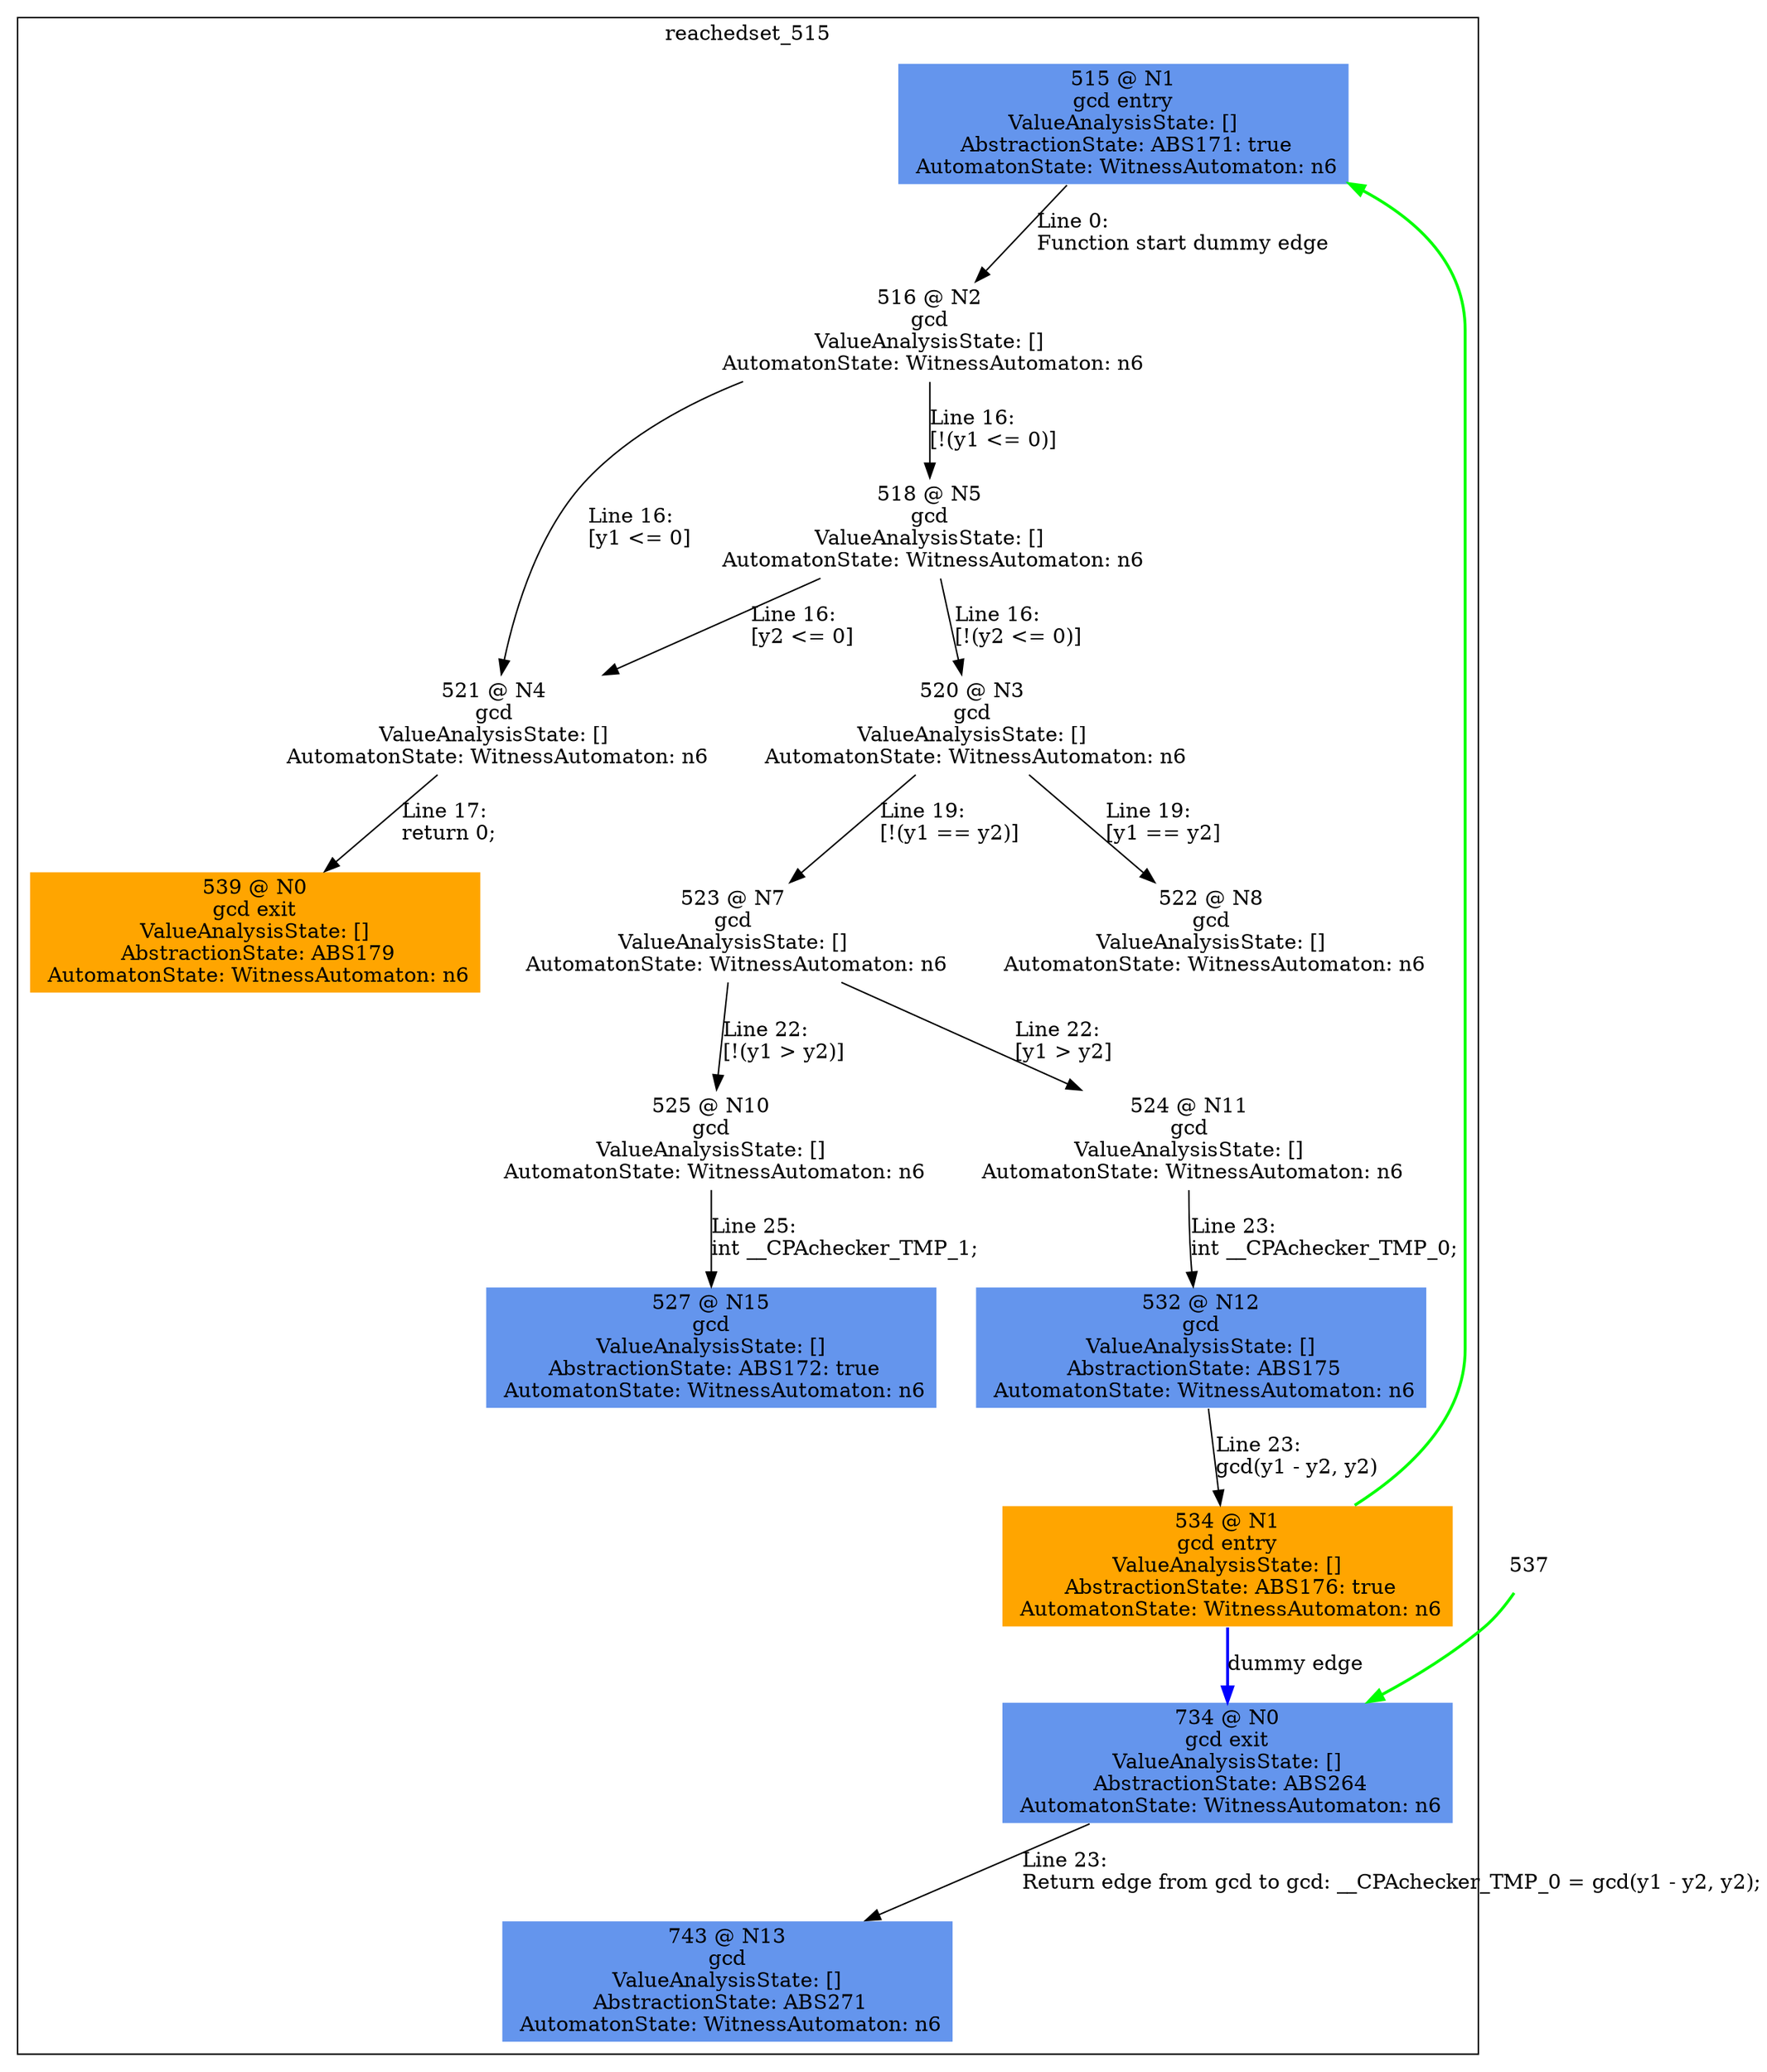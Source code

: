 digraph ARG {
node [style="filled" shape="box" color="white"]
subgraph cluster_515 {
label="reachedset_515"
515 [fillcolor="cornflowerblue" label="515 @ N1\ngcd entry\nValueAnalysisState: []\n AbstractionState: ABS171: true\n AutomatonState: WitnessAutomaton: n6\n" id="515"]
516 [label="516 @ N2\ngcd\nValueAnalysisState: []\n AutomatonState: WitnessAutomaton: n6\n" id="516"]
521 [label="521 @ N4\ngcd\nValueAnalysisState: []\n AutomatonState: WitnessAutomaton: n6\n" id="521"]
539 [fillcolor="orange" label="539 @ N0\ngcd exit\nValueAnalysisState: []\n AbstractionState: ABS179\n AutomatonState: WitnessAutomaton: n6\n" id="539"]
518 [label="518 @ N5\ngcd\nValueAnalysisState: []\n AutomatonState: WitnessAutomaton: n6\n" id="518"]
520 [label="520 @ N3\ngcd\nValueAnalysisState: []\n AutomatonState: WitnessAutomaton: n6\n" id="520"]
523 [label="523 @ N7\ngcd\nValueAnalysisState: []\n AutomatonState: WitnessAutomaton: n6\n" id="523"]
525 [label="525 @ N10\ngcd\nValueAnalysisState: []\n AutomatonState: WitnessAutomaton: n6\n" id="525"]
527 [fillcolor="cornflowerblue" label="527 @ N15\ngcd\nValueAnalysisState: []\n AbstractionState: ABS172: true\n AutomatonState: WitnessAutomaton: n6\n" id="527"]
524 [label="524 @ N11\ngcd\nValueAnalysisState: []\n AutomatonState: WitnessAutomaton: n6\n" id="524"]
532 [fillcolor="cornflowerblue" label="532 @ N12\ngcd\nValueAnalysisState: []\n AbstractionState: ABS175\n AutomatonState: WitnessAutomaton: n6\n" id="532"]
534 [fillcolor="orange" label="534 @ N1\ngcd entry\nValueAnalysisState: []\n AbstractionState: ABS176: true\n AutomatonState: WitnessAutomaton: n6\n" id="534"]
734 [fillcolor="cornflowerblue" label="734 @ N0\ngcd exit\nValueAnalysisState: []\n AbstractionState: ABS264\n AutomatonState: WitnessAutomaton: n6\n" id="734"]
743 [fillcolor="cornflowerblue" label="743 @ N13\ngcd\nValueAnalysisState: []\n AbstractionState: ABS271\n AutomatonState: WitnessAutomaton: n6\n" id="743"]
522 [label="522 @ N8\ngcd\nValueAnalysisState: []\n AutomatonState: WitnessAutomaton: n6\n" id="522"]
515 -> 516 [label="Line 0: \lFunction start dummy edge\l" id="515 -> 516"]
516 -> 518 [label="Line 16: \l[!(y1 <= 0)]\l" id="516 -> 518"]
516 -> 521 [label="Line 16: \l[y1 <= 0]\l" id="516 -> 521"]
521 -> 539 [label="Line 17: \lreturn 0;\l" id="521 -> 539"]
518 -> 520 [label="Line 16: \l[!(y2 <= 0)]\l" id="518 -> 520"]
518 -> 521 [label="Line 16: \l[y2 <= 0]\l" id="518 -> 521"]
520 -> 522 [label="Line 19: \l[y1 == y2]\l" id="520 -> 522"]
520 -> 523 [label="Line 19: \l[!(y1 == y2)]\l" id="520 -> 523"]
523 -> 524 [label="Line 22: \l[y1 > y2]\l" id="523 -> 524"]
523 -> 525 [label="Line 22: \l[!(y1 > y2)]\l" id="523 -> 525"]
525 -> 527 [label="Line 25: \lint __CPAchecker_TMP_1;\l" id="525 -> 527"]
524 -> 532 [label="Line 23: \lint __CPAchecker_TMP_0;\l" id="524 -> 532"]
532 -> 534 [label="Line 23: \lgcd(y1 - y2, y2)\l" id="532 -> 534"]
534 -> 734 [style="bold" color="blue" label="dummy edge" id="534 -> 734"]
734 -> 743 [label="Line 23: \lReturn edge from gcd to gcd: __CPAchecker_TMP_0 = gcd(y1 - y2, y2);\l" id="734 -> 743"]
}
537 -> 734 [color=green style=bold]
534 -> 515 [color=green style=bold]
}
